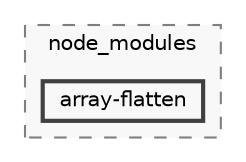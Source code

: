 digraph "backend/node_modules/array-flatten"
{
 // LATEX_PDF_SIZE
  bgcolor="transparent";
  edge [fontname=Helvetica,fontsize=10,labelfontname=Helvetica,labelfontsize=10];
  node [fontname=Helvetica,fontsize=10,shape=box,height=0.2,width=0.4];
  compound=true
  subgraph clusterdir_86dbea9de526ba50b112ba867d8b4b1f {
    graph [ bgcolor="#f8f8f8", pencolor="grey50", label="node_modules", fontname=Helvetica,fontsize=10 style="filled,dashed", URL="dir_86dbea9de526ba50b112ba867d8b4b1f.html",tooltip=""]
  dir_4b7eaa3e3936e9c3263cff2105577bc8 [label="array-flatten", fillcolor="#f8f8f8", color="grey25", style="filled,bold", URL="dir_4b7eaa3e3936e9c3263cff2105577bc8.html",tooltip=""];
  }
}
